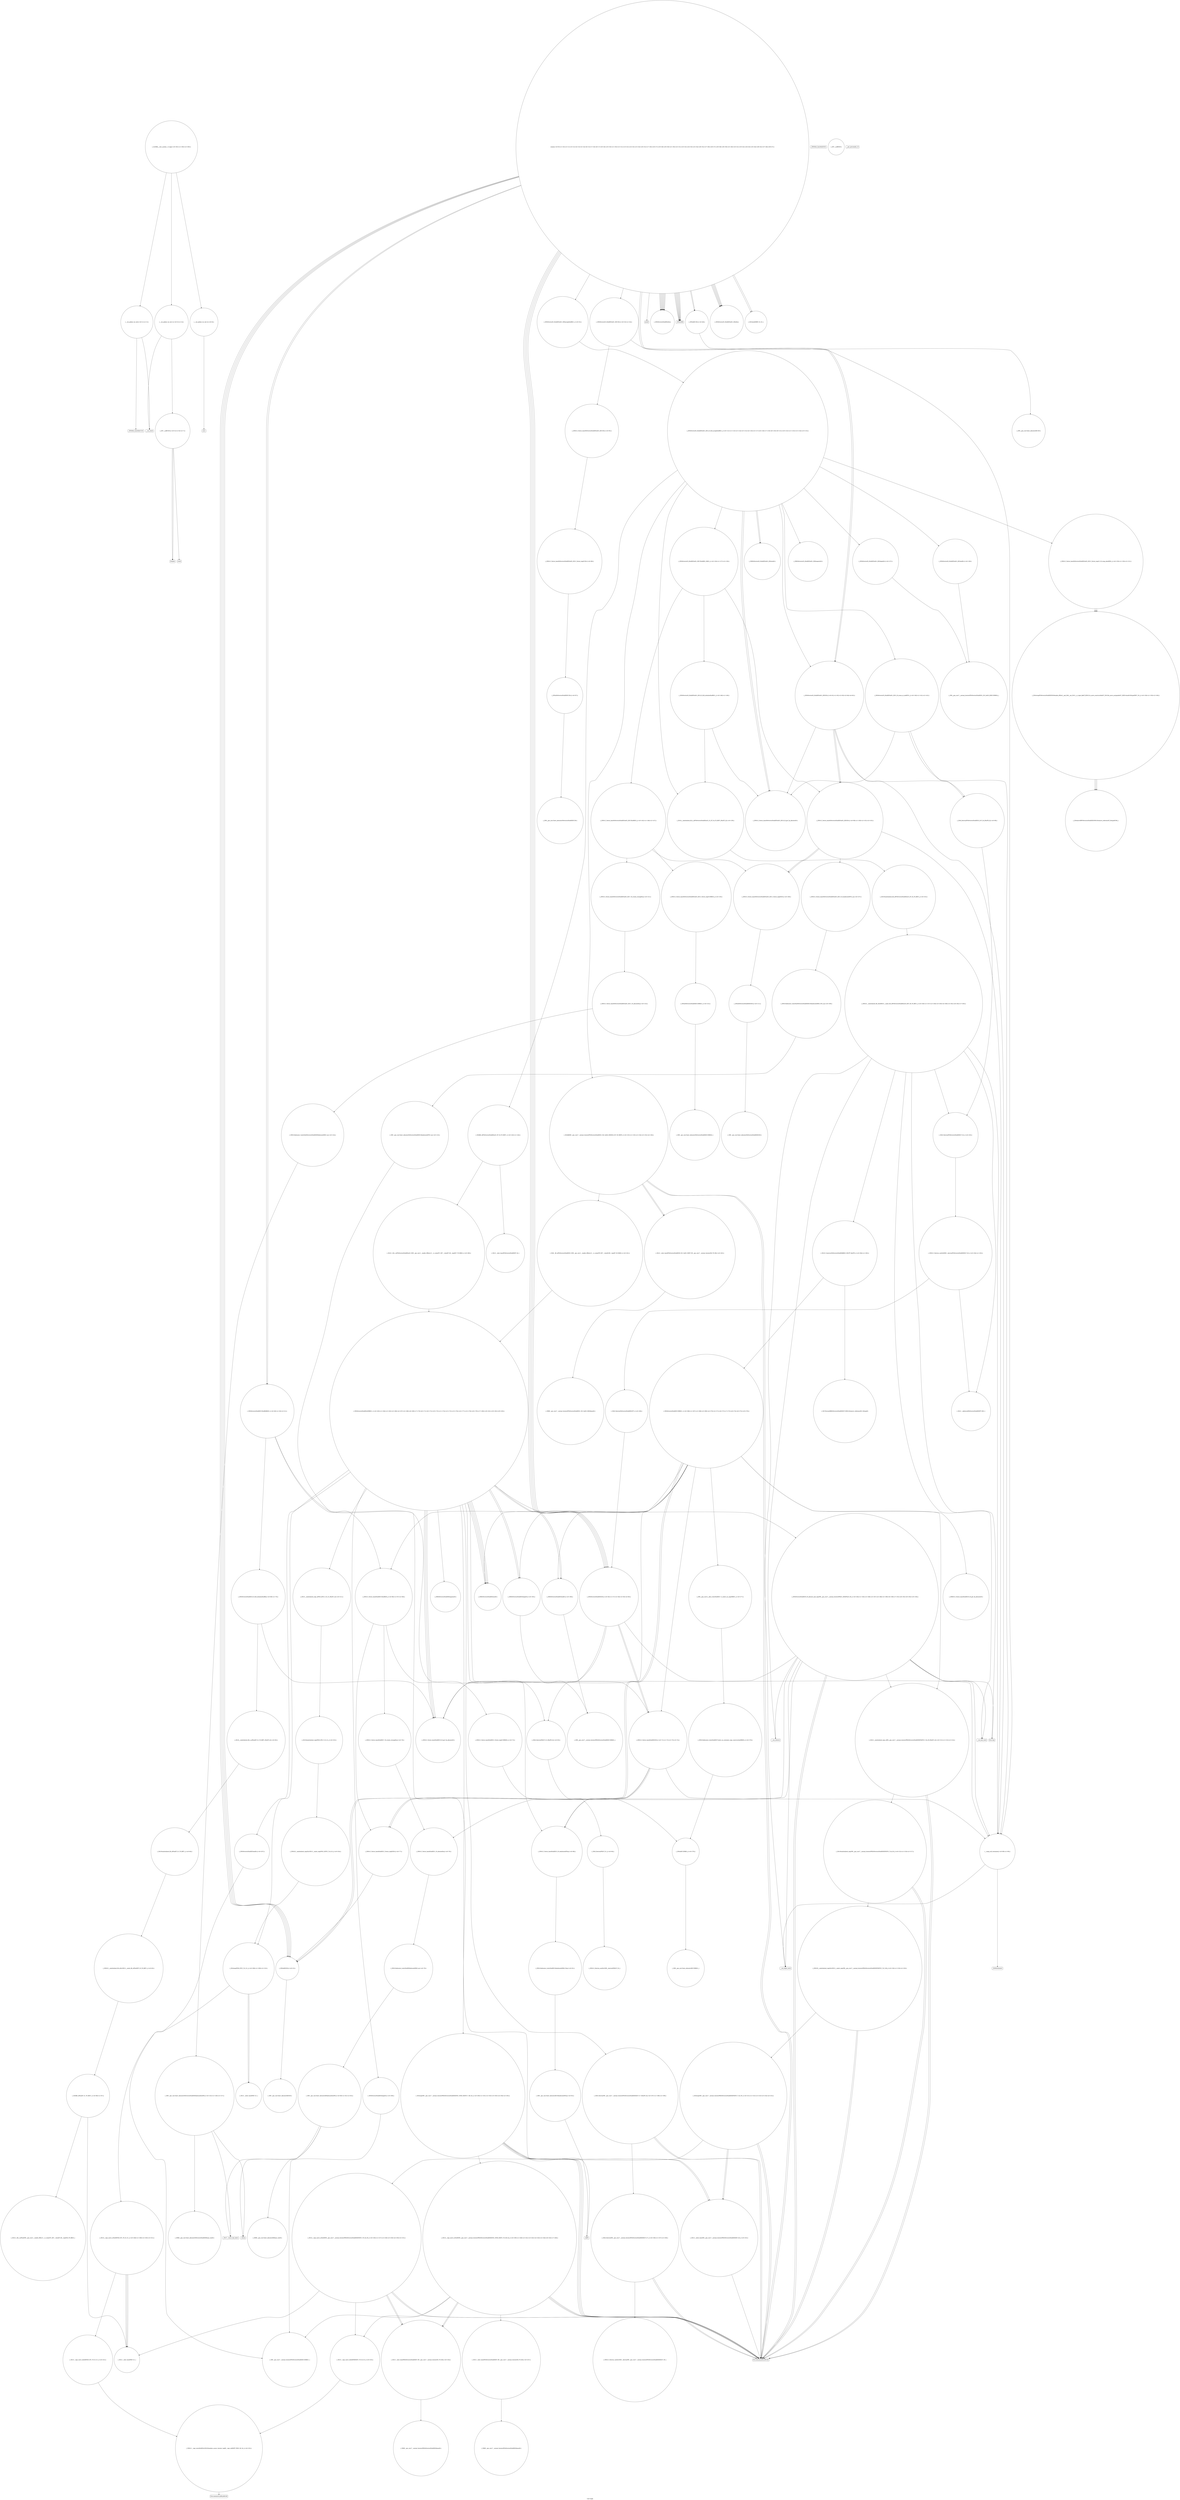 digraph "Call Graph" {
	label="Call Graph";

	Node0x55b15d4ffda0 [shape=record,shape=circle,label="{__cxx_global_var_init|{<s0>1|<s1>2}}"];
	Node0x55b15d4ffda0:s0 -> Node0x55b15d4ffe20[color=black];
	Node0x55b15d4ffda0:s1 -> Node0x55b15d84a110[color=black];
	Node0x55b15d84dcb0 [shape=record,shape=circle,label="{_ZN9__gnu_cxx13new_allocatorISt6vectorIiSaIiEEEC2ERKS4_}"];
	Node0x55b15d84a310 [shape=record,shape=circle,label="{__cxx_global_var_init.2|{<s0>8}}"];
	Node0x55b15d84a310:s0 -> Node0x55b15d84a390[color=black];
	Node0x55b15d84b810 [shape=record,shape=circle,label="{_ZSt8__fill_aIPSt6vectorIiSaIiEES2_EN9__gnu_cxx11__enable_ifIXntsr11__is_scalarIT0_EE7__valueEvE6__typeET_S9_RKS6_|{<s0>161}}"];
	Node0x55b15d84b810:s0 -> Node0x55b15d84b990[color=black];
	Node0x55b15d84a690 [shape=record,shape=circle,label="{_ZNSaIiED2Ev|{<s0>52}}"];
	Node0x55b15d84a690:s0 -> Node0x55b15d84ac90[color=black];
	Node0x55b15d84bb90 [shape=record,shape=circle,label="{_ZNKSt6vectorIiSaIiEE5beginEv|{<s0>195}}"];
	Node0x55b15d84bb90:s0 -> Node0x55b15d84c690[color=black];
	Node0x55b15d84aa10 [shape=record,shape=Mrecord,label="{printf}"];
	Node0x55b15d84bf10 [shape=record,shape=circle,label="{_ZSt22__uninitialized_copy_aIPiS0_iET0_T_S2_S1_RSaIT1_E|{<s0>211}}"];
	Node0x55b15d84bf10:s0 -> Node0x55b15d8503d0[color=black];
	Node0x55b15d84ad90 [shape=record,shape=circle,label="{_ZNSt6vectorIiSaIiEE18_M_fill_initializeEmRKi|{<s0>69|<s1>70}}"];
	Node0x55b15d84ad90:s0 -> Node0x55b15d84b410[color=black];
	Node0x55b15d84ad90:s1 -> Node0x55b15d84b390[color=black];
	Node0x55b15d84c290 [shape=record,shape=circle,label="{_ZSt4copyIN9__gnu_cxx17__normal_iteratorIPKiSt6vectorIiSaIiEEEEPiET0_T_SA_S9_|{<s0>221|<s1>222|<s2>223|<s3>224|<s4>225}}"];
	Node0x55b15d84c290:s0 -> Node0x55b15d84b910[color=black];
	Node0x55b15d84c290:s1 -> Node0x55b15d84c390[color=black];
	Node0x55b15d84c290:s2 -> Node0x55b15d84b910[color=black];
	Node0x55b15d84c290:s3 -> Node0x55b15d84c390[color=black];
	Node0x55b15d84c290:s4 -> Node0x55b15d84c310[color=black];
	Node0x55b15d84b110 [shape=record,shape=circle,label="{_ZNSt16allocator_traitsISaIiEE8allocateERS0_m|{<s0>79}}"];
	Node0x55b15d84b110:s0 -> Node0x55b15d84b190[color=black];
	Node0x55b15d84c610 [shape=record,shape=circle,label="{_ZNK9__gnu_cxx17__normal_iteratorIPKiSt6vectorIiSaIiEEE4baseEv}"];
	Node0x55b15d84b490 [shape=record,shape=circle,label="{_ZSt20uninitialized_fill_nIPimiET_S1_T0_RKT1_|{<s0>84}}"];
	Node0x55b15d84b490:s0 -> Node0x55b15d84b510[color=black];
	Node0x55b15d8501d0 [shape=record,shape=circle,label="{_ZNK9__gnu_cxx17__normal_iteratorIPiSt6vectorIiSaIiEEE4baseEv}"];
	Node0x55b15d84c830 [shape=record,shape=Mrecord,label="{__cxa_begin_catch}"];
	Node0x55b15d850550 [shape=record,shape=circle,label="{_ZN9__gnu_cxx17__normal_iteratorIPSt6vectorIiSaIiEES1_IS3_SaIS3_EEEC2ERKS4_}"];
	Node0x55b15d84cbb0 [shape=record,shape=circle,label="{_ZNSt12_Destroy_auxILb1EE9__destroyIPiEEvT_S3_}"];
	Node0x55b15d8508d0 [shape=record,shape=circle,label="{_ZNKSt12_Vector_baseIiSaIiEE19_M_get_Tp_allocatorEv}"];
	Node0x55b15d84cf30 [shape=record,shape=circle,label="{_ZNSt12_Vector_baseISt6vectorIiSaIiEESaIS2_EED2Ev|{<s0>99|<s1>100|<s2>101|<s3>102}}"];
	Node0x55b15d84cf30:s0 -> Node0x55b15d84d1b0[color=black];
	Node0x55b15d84cf30:s1 -> Node0x55b15d84d230[color=black];
	Node0x55b15d84cf30:s2 -> Node0x55b15d84d230[color=black];
	Node0x55b15d84cf30:s3 -> Node0x55b15d84c7b0[color=black];
	Node0x55b15d84d2b0 [shape=record,shape=circle,label="{_ZNSt16allocator_traitsISaISt6vectorIiSaIiEEEE10deallocateERS3_PS2_m|{<s0>109}}"];
	Node0x55b15d84d2b0:s0 -> Node0x55b15d84d330[color=black];
	Node0x55b15d84d630 [shape=record,shape=circle,label="{_ZNSt12_Vector_baseISt6vectorIiSaIiEESaIS2_EE12_Vector_impl12_M_swap_dataERS5_|{<s0>129|<s1>130|<s2>131}}"];
	Node0x55b15d84d630:s0 -> Node0x55b15d84df30[color=black];
	Node0x55b15d84d630:s1 -> Node0x55b15d84df30[color=black];
	Node0x55b15d84d630:s2 -> Node0x55b15d84df30[color=black];
	Node0x55b15d84d9b0 [shape=record,shape=circle,label="{_ZSt6fill_nIPSt6vectorIiSaIiEEmS2_ET_S4_T0_RKT1_|{<s0>143|<s1>144}}"];
	Node0x55b15d84d9b0:s0 -> Node0x55b15d850ad0[color=black];
	Node0x55b15d84d9b0:s1 -> Node0x55b15d850a50[color=black];
	Node0x55b15d4ffe20 [shape=record,shape=Mrecord,label="{_ZNSt8ios_base4InitC1Ev}"];
	Node0x55b15d84dd30 [shape=record,shape=circle,label="{_ZNSt12_Vector_baseISt6vectorIiSaIiEESaIS2_EE11_M_allocateEm|{<s0>153}}"];
	Node0x55b15d84dd30:s0 -> Node0x55b15d84ddb0[color=black];
	Node0x55b15d84a390 [shape=record,shape=Mrecord,label="{acos}"];
	Node0x55b15d84b890 [shape=record,shape=circle,label="{_ZSt12__niter_baseIPSt6vectorIiSaIiEES0_IS2_SaIS2_EEET_N9__gnu_cxx17__normal_iteratorIS6_T0_EE|{<s0>162}}"];
	Node0x55b15d84b890:s0 -> Node0x55b15d8504d0[color=black];
	Node0x55b15d84a710 [shape=record,shape=circle,label="{_ZNSt6vectorIiSaIiEEixEm}"];
	Node0x55b15d84bc10 [shape=record,shape=circle,label="{_ZNKSt6vectorIiSaIiEE3endEv|{<s0>196}}"];
	Node0x55b15d84bc10:s0 -> Node0x55b15d84c690[color=black];
	Node0x55b15d84aa90 [shape=record,shape=circle,label="{_ZNSt6vectorIS_IiSaIiEESaIS1_EED2Ev|{<s0>61|<s1>62|<s2>63|<s3>64|<s4>65}}"];
	Node0x55b15d84aa90:s0 -> Node0x55b15d84ceb0[color=black];
	Node0x55b15d84aa90:s1 -> Node0x55b15d84ce30[color=black];
	Node0x55b15d84aa90:s2 -> Node0x55b15d84cf30[color=black];
	Node0x55b15d84aa90:s3 -> Node0x55b15d84cf30[color=black];
	Node0x55b15d84aa90:s4 -> Node0x55b15d84c7b0[color=black];
	Node0x55b15d84bf90 [shape=record,shape=circle,label="{_ZSt22__uninitialized_copy_aIN9__gnu_cxx17__normal_iteratorIPKiSt6vectorIiSaIiEEEEPiiET0_T_SA_S9_RSaIT1_E|{<s0>212|<s1>213|<s2>214}}"];
	Node0x55b15d84bf90:s0 -> Node0x55b15d84b910[color=black];
	Node0x55b15d84bf90:s1 -> Node0x55b15d84b910[color=black];
	Node0x55b15d84bf90:s2 -> Node0x55b15d84c190[color=black];
	Node0x55b15d84ae10 [shape=record,shape=circle,label="{_ZNSt12_Vector_baseIiSaIiEED2Ev|{<s0>71|<s1>72|<s2>73|<s3>74}}"];
	Node0x55b15d84ae10:s0 -> Node0x55b15d84b710[color=black];
	Node0x55b15d84ae10:s1 -> Node0x55b15d84af90[color=black];
	Node0x55b15d84ae10:s2 -> Node0x55b15d84af90[color=black];
	Node0x55b15d84ae10:s3 -> Node0x55b15d84c7b0[color=black];
	Node0x55b15d84c310 [shape=record,shape=circle,label="{_ZSt14__copy_move_a2ILb0EN9__gnu_cxx17__normal_iteratorIPKiSt6vectorIiSaIiEEEEPiET1_T0_SA_S9_|{<s0>226|<s1>227|<s2>228|<s3>229|<s4>230|<s5>231}}"];
	Node0x55b15d84c310:s0 -> Node0x55b15d84b910[color=black];
	Node0x55b15d84c310:s1 -> Node0x55b15d84c490[color=black];
	Node0x55b15d84c310:s2 -> Node0x55b15d84b910[color=black];
	Node0x55b15d84c310:s3 -> Node0x55b15d84c490[color=black];
	Node0x55b15d84c310:s4 -> Node0x55b15d84b690[color=black];
	Node0x55b15d84c310:s5 -> Node0x55b15d84c410[color=black];
	Node0x55b15d84b190 [shape=record,shape=circle,label="{_ZN9__gnu_cxx13new_allocatorIiE8allocateEmPKv|{<s0>80|<s1>81|<s2>82}}"];
	Node0x55b15d84b190:s0 -> Node0x55b15d84b210[color=black];
	Node0x55b15d84b190:s1 -> Node0x55b15d84b290[color=black];
	Node0x55b15d84b190:s2 -> Node0x55b15d84b310[color=black];
	Node0x55b15d84c690 [shape=record,shape=circle,label="{_ZN9__gnu_cxx17__normal_iteratorIPKiSt6vectorIiSaIiEEEC2ERKS2_}"];
	Node0x55b15d84b510 [shape=record,shape=circle,label="{_ZNSt22__uninitialized_fill_nILb1EE15__uninit_fill_nIPimiEET_S3_T0_RKT1_|{<s0>85}}"];
	Node0x55b15d84b510:s0 -> Node0x55b15d84b590[color=black];
	Node0x55b15d850250 [shape=record,shape=circle,label="{_ZSt14__copy_move_a2ILb0EPiS0_ET1_T0_S2_S1_|{<s0>248|<s1>249|<s2>250|<s3>251}}"];
	Node0x55b15d850250:s0 -> Node0x55b15d84b690[color=black];
	Node0x55b15d850250:s1 -> Node0x55b15d84b690[color=black];
	Node0x55b15d850250:s2 -> Node0x55b15d84b690[color=black];
	Node0x55b15d850250:s3 -> Node0x55b15d850350[color=black];
	Node0x55b15d84c8b0 [shape=record,shape=Mrecord,label="{_ZSt9terminatev}"];
	Node0x55b15d8505d0 [shape=record,shape=circle,label="{_ZSt20uninitialized_fill_nIPSt6vectorIiSaIiEEmS2_ET_S4_T0_RKT1_|{<s0>255}}"];
	Node0x55b15d8505d0:s0 -> Node0x55b15d850650[color=black];
	Node0x55b15d84cc30 [shape=record,shape=circle,label="{_ZNSt12_Vector_baseISt6vectorIiSaIiEESaIS2_EEC2Ev|{<s0>95}}"];
	Node0x55b15d84cc30:s0 -> Node0x55b15d84ccb0[color=black];
	Node0x55b15d850950 [shape=record,shape=circle,label="{_ZNSt16allocator_traitsISaIiEE37select_on_container_copy_constructionERKS0_|{<s0>278}}"];
	Node0x55b15d850950:s0 -> Node0x55b15d8509d0[color=black];
	Node0x55b15d84cfb0 [shape=record,shape=circle,label="{_ZSt8_DestroyIPSt6vectorIiSaIiEEEvT_S4_|{<s0>103}}"];
	Node0x55b15d84cfb0:s0 -> Node0x55b15d84d030[color=black];
	Node0x55b15d84d330 [shape=record,shape=circle,label="{_ZN9__gnu_cxx13new_allocatorISt6vectorIiSaIiEEE10deallocateEPS3_m|{<s0>110}}"];
	Node0x55b15d84d330:s0 -> Node0x55b15d84ca30[color=black];
	Node0x55b15d84d6b0 [shape=record,shape=circle,label="{_ZNKSt6vectorIS_IiSaIiEESaIS1_EE4sizeEv}"];
	Node0x55b15d84da30 [shape=record,shape=circle,label="{_ZNSt12_Vector_baseISt6vectorIiSaIiEESaIS2_EEC2EmRKS3_|{<s0>145|<s1>146|<s2>147}}"];
	Node0x55b15d84da30:s0 -> Node0x55b15d84db30[color=black];
	Node0x55b15d84da30:s1 -> Node0x55b15d84dbb0[color=black];
	Node0x55b15d84da30:s2 -> Node0x55b15d84d230[color=black];
	Node0x55b15d84a090 [shape=record,shape=Mrecord,label="{_ZNSt8ios_base4InitD1Ev}"];
	Node0x55b15d84ddb0 [shape=record,shape=circle,label="{_ZNSt16allocator_traitsISaISt6vectorIiSaIiEEEE8allocateERS3_m|{<s0>154}}"];
	Node0x55b15d84ddb0:s0 -> Node0x55b15d84de30[color=black];
	Node0x55b15d84a410 [shape=record,shape=circle,label="{main|{<s0>9|<s1>10|<s2>11|<s3>12|<s4>13|<s5>14|<s6>15|<s7>16|<s8>17|<s9>18|<s10>19|<s11>20|<s12>21|<s13>22|<s14>23|<s15>24|<s16>25|<s17>26|<s18>27|<s19>28|<s20>29|<s21>30|<s22>31|<s23>32|<s24>33|<s25>34|<s26>35|<s27>36|<s28>37|<s29>38|<s30>39|<s31>40|<s32>41|<s33>42|<s34>43|<s35>44|<s36>45|<s37>46|<s38>47}}"];
	Node0x55b15d84a410:s0 -> Node0x55b15d84a490[color=black];
	Node0x55b15d84a410:s1 -> Node0x55b15d84a490[color=black];
	Node0x55b15d84a410:s2 -> Node0x55b15d84a490[color=black];
	Node0x55b15d84a410:s3 -> Node0x55b15d84a510[color=black];
	Node0x55b15d84a410:s4 -> Node0x55b15d84a590[color=black];
	Node0x55b15d84a410:s5 -> Node0x55b15d84a690[color=black];
	Node0x55b15d84a410:s6 -> Node0x55b15d84a490[color=black];
	Node0x55b15d84a410:s7 -> Node0x55b15d84a490[color=black];
	Node0x55b15d84a410:s8 -> Node0x55b15d84a710[color=black];
	Node0x55b15d84a410:s9 -> Node0x55b15d84a690[color=black];
	Node0x55b15d84a410:s10 -> Node0x55b15d84a490[color=black];
	Node0x55b15d84a410:s11 -> Node0x55b15d84a490[color=black];
	Node0x55b15d84a410:s12 -> Node0x55b15d84a710[color=black];
	Node0x55b15d84a410:s13 -> Node0x55b15d84a790[color=black];
	Node0x55b15d84a410:s14 -> Node0x55b15d84a510[color=black];
	Node0x55b15d84a410:s15 -> Node0x55b15d84a590[color=black];
	Node0x55b15d84a410:s16 -> Node0x55b15d84a810[color=black];
	Node0x55b15d84a410:s17 -> Node0x55b15d84a890[color=black];
	Node0x55b15d84a410:s18 -> Node0x55b15d84a690[color=black];
	Node0x55b15d84a410:s19 -> Node0x55b15d84a890[color=black];
	Node0x55b15d84a410:s20 -> Node0x55b15d84a690[color=black];
	Node0x55b15d84a410:s21 -> Node0x55b15d84a910[color=black];
	Node0x55b15d84a410:s22 -> Node0x55b15d84a710[color=black];
	Node0x55b15d84a410:s23 -> Node0x55b15d84a710[color=black];
	Node0x55b15d84a410:s24 -> Node0x55b15d84a910[color=black];
	Node0x55b15d84a410:s25 -> Node0x55b15d84a710[color=black];
	Node0x55b15d84a410:s26 -> Node0x55b15d84a910[color=black];
	Node0x55b15d84a410:s27 -> Node0x55b15d84a710[color=black];
	Node0x55b15d84a410:s28 -> Node0x55b15d84a990[color=black];
	Node0x55b15d84a410:s29 -> Node0x55b15d84a910[color=black];
	Node0x55b15d84a410:s30 -> Node0x55b15d84a710[color=black];
	Node0x55b15d84a410:s31 -> Node0x55b15d84a910[color=black];
	Node0x55b15d84a410:s32 -> Node0x55b15d84a710[color=black];
	Node0x55b15d84a410:s33 -> Node0x55b15d84a990[color=black];
	Node0x55b15d84a410:s34 -> Node0x55b15d84aa10[color=black];
	Node0x55b15d84a410:s35 -> Node0x55b15d84aa90[color=black];
	Node0x55b15d84a410:s36 -> Node0x55b15d84a890[color=black];
	Node0x55b15d84a410:s37 -> Node0x55b15d84aa90[color=black];
	Node0x55b15d84a410:s38 -> Node0x55b15d84a890[color=black];
	Node0x55b15d84b910 [shape=record,shape=Mrecord,label="{llvm.memcpy.p0i8.p0i8.i64}"];
	Node0x55b15d84a790 [shape=record,shape=circle,label="{_ZNSt6vectorIS_IiSaIiEESaIS1_EEC2Ev|{<s0>53|<s1>54}}"];
	Node0x55b15d84a790:s0 -> Node0x55b15d84cc30[color=black];
	Node0x55b15d84a790:s1 -> Node0x55b15d84c7b0[color=black];
	Node0x55b15d84bc90 [shape=record,shape=circle,label="{_ZSt8_DestroyIN9__gnu_cxx17__normal_iteratorIPiSt6vectorIiSaIiEEEEiEvT_S7_RSaIT0_E|{<s0>197|<s1>198|<s2>199}}"];
	Node0x55b15d84bc90:s0 -> Node0x55b15d84b910[color=black];
	Node0x55b15d84bc90:s1 -> Node0x55b15d84b910[color=black];
	Node0x55b15d84bc90:s2 -> Node0x55b15d84c710[color=black];
	Node0x55b15d84ab10 [shape=record,shape=Mrecord,label="{freopen}"];
	Node0x55b15d84c010 [shape=record,shape=Mrecord,label="{__cxa_rethrow}"];
	Node0x55b15d84ae90 [shape=record,shape=circle,label="{_ZNSt12_Vector_baseIiSaIiEE12_Vector_implC2ERKS0_|{<s0>75}}"];
	Node0x55b15d84ae90:s0 -> Node0x55b15d8509d0[color=black];
	Node0x55b15d84c390 [shape=record,shape=circle,label="{_ZSt12__miter_baseIN9__gnu_cxx17__normal_iteratorIPKiSt6vectorIiSaIiEEEEET_S8_|{<s0>232}}"];
	Node0x55b15d84c390:s0 -> Node0x55b15d84b910[color=black];
	Node0x55b15d84b210 [shape=record,shape=circle,label="{_ZNK9__gnu_cxx13new_allocatorIiE8max_sizeEv}"];
	Node0x55b15d84c710 [shape=record,shape=circle,label="{_ZSt8_DestroyIN9__gnu_cxx17__normal_iteratorIPiSt6vectorIiSaIiEEEEEvT_S7_|{<s0>236|<s1>237|<s2>238}}"];
	Node0x55b15d84c710:s0 -> Node0x55b15d84b910[color=black];
	Node0x55b15d84c710:s1 -> Node0x55b15d84b910[color=black];
	Node0x55b15d84c710:s2 -> Node0x55b15d84ffd0[color=black];
	Node0x55b15d84b590 [shape=record,shape=circle,label="{_ZSt6fill_nIPimiET_S1_T0_RKT1_|{<s0>86|<s1>87}}"];
	Node0x55b15d84b590:s0 -> Node0x55b15d84b690[color=black];
	Node0x55b15d84b590:s1 -> Node0x55b15d84b610[color=black];
	Node0x55b15d8502d0 [shape=record,shape=circle,label="{_ZSt12__miter_baseIPiET_S1_}"];
	Node0x55b15d84c930 [shape=record,shape=circle,label="{_ZNSt16allocator_traitsISaIiEE10deallocateERS0_Pim|{<s0>91}}"];
	Node0x55b15d84c930:s0 -> Node0x55b15d84c9b0[color=black];
	Node0x55b15d850650 [shape=record,shape=circle,label="{_ZNSt22__uninitialized_fill_nILb0EE15__uninit_fill_nIPSt6vectorIiSaIiEEmS4_EET_S6_T0_RKT1_|{<s0>256|<s1>257|<s2>258|<s3>259|<s4>260|<s5>261|<s6>262|<s7>263}}"];
	Node0x55b15d850650:s0 -> Node0x55b15d84d130[color=black];
	Node0x55b15d850650:s1 -> Node0x55b15d8506d0[color=black];
	Node0x55b15d850650:s2 -> Node0x55b15d84c830[color=black];
	Node0x55b15d850650:s3 -> Node0x55b15d84cfb0[color=black];
	Node0x55b15d850650:s4 -> Node0x55b15d84c010[color=black];
	Node0x55b15d850650:s5 -> Node0x55b15d84c090[color=black];
	Node0x55b15d850650:s6 -> Node0x55b15d84c110[color=black];
	Node0x55b15d850650:s7 -> Node0x55b15d84c7b0[color=black];
	Node0x55b15d84ccb0 [shape=record,shape=circle,label="{_ZNSt12_Vector_baseISt6vectorIiSaIiEESaIS2_EE12_Vector_implC2Ev|{<s0>96}}"];
	Node0x55b15d84ccb0:s0 -> Node0x55b15d84cd30[color=black];
	Node0x55b15d8509d0 [shape=record,shape=circle,label="{_ZNSaIiEC2ERKS_|{<s0>279}}"];
	Node0x55b15d8509d0:s0 -> Node0x55b15d84b010[color=black];
	Node0x55b15d84d030 [shape=record,shape=circle,label="{_ZNSt12_Destroy_auxILb0EE9__destroyIPSt6vectorIiSaIiEEEEvT_S6_|{<s0>104|<s1>105}}"];
	Node0x55b15d84d030:s0 -> Node0x55b15d84d130[color=black];
	Node0x55b15d84d030:s1 -> Node0x55b15d84d0b0[color=black];
	Node0x55b15d84d3b0 [shape=record,shape=circle,label="{_ZNSaISt6vectorIiSaIiEEED2Ev|{<s0>111}}"];
	Node0x55b15d84d3b0:s0 -> Node0x55b15d84d430[color=black];
	Node0x55b15d84d730 [shape=record,shape=circle,label="{_ZSt4fillIN9__gnu_cxx17__normal_iteratorIPSt6vectorIiSaIiEES2_IS4_SaIS4_EEEES4_EvT_S9_RKT0_|{<s0>132|<s1>133|<s2>134|<s3>135|<s4>136}}"];
	Node0x55b15d84d730:s0 -> Node0x55b15d84b910[color=black];
	Node0x55b15d84d730:s1 -> Node0x55b15d84b890[color=black];
	Node0x55b15d84d730:s2 -> Node0x55b15d84b910[color=black];
	Node0x55b15d84d730:s3 -> Node0x55b15d84b890[color=black];
	Node0x55b15d84d730:s4 -> Node0x55b15d84b810[color=black];
	Node0x55b15d84dab0 [shape=record,shape=circle,label="{_ZNSt6vectorIS_IiSaIiEESaIS1_EE18_M_fill_initializeEmRKS1_|{<s0>148|<s1>149}}"];
	Node0x55b15d84dab0:s0 -> Node0x55b15d84ceb0[color=black];
	Node0x55b15d84dab0:s1 -> Node0x55b15d84d8b0[color=black];
	Node0x55b15d84a110 [shape=record,shape=Mrecord,label="{__cxa_atexit}"];
	Node0x55b15d84de30 [shape=record,shape=circle,label="{_ZN9__gnu_cxx13new_allocatorISt6vectorIiSaIiEEE8allocateEmPKv|{<s0>155|<s1>156|<s2>157}}"];
	Node0x55b15d84de30:s0 -> Node0x55b15d84deb0[color=black];
	Node0x55b15d84de30:s1 -> Node0x55b15d84b290[color=black];
	Node0x55b15d84de30:s2 -> Node0x55b15d84b310[color=black];
	Node0x55b15d84a490 [shape=record,shape=Mrecord,label="{_ZNSirsERi}"];
	Node0x55b15d84b990 [shape=record,shape=circle,label="{_ZNSt6vectorIiSaIiEEaSERKS1_|{<s0>163|<s1>164|<s2>165|<s3>166|<s4>167|<s5>168|<s6>169|<s7>170|<s8>171|<s9>172|<s10>173|<s11>174|<s12>175|<s13>176|<s14>177|<s15>178|<s16>179|<s17>180|<s18>181|<s19>182|<s20>183}}"];
	Node0x55b15d84b990:s0 -> Node0x55b15d84ba10[color=black];
	Node0x55b15d84b990:s1 -> Node0x55b15d84ba90[color=black];
	Node0x55b15d84b990:s2 -> Node0x55b15d84bb90[color=black];
	Node0x55b15d84b990:s3 -> Node0x55b15d84bc10[color=black];
	Node0x55b15d84b990:s4 -> Node0x55b15d84bb10[color=black];
	Node0x55b15d84b990:s5 -> Node0x55b15d84b410[color=black];
	Node0x55b15d84b990:s6 -> Node0x55b15d84cab0[color=black];
	Node0x55b15d84b990:s7 -> Node0x55b15d84b710[color=black];
	Node0x55b15d84b990:s8 -> Node0x55b15d84ba10[color=black];
	Node0x55b15d84b990:s9 -> Node0x55b15d84bb90[color=black];
	Node0x55b15d84b990:s10 -> Node0x55b15d84bc10[color=black];
	Node0x55b15d84b990:s11 -> Node0x55b15d84bd90[color=black];
	Node0x55b15d84b990:s12 -> Node0x55b15d84bd10[color=black];
	Node0x55b15d84b990:s13 -> Node0x55b15d84be10[color=black];
	Node0x55b15d84b990:s14 -> Node0x55b15d84b410[color=black];
	Node0x55b15d84b990:s15 -> Node0x55b15d84bc90[color=black];
	Node0x55b15d84b990:s16 -> Node0x55b15d84ba10[color=black];
	Node0x55b15d84b990:s17 -> Node0x55b15d84be90[color=black];
	Node0x55b15d84b990:s18 -> Node0x55b15d84ba10[color=black];
	Node0x55b15d84b990:s19 -> Node0x55b15d84b410[color=black];
	Node0x55b15d84b990:s20 -> Node0x55b15d84bf10[color=black];
	Node0x55b15d84a810 [shape=record,shape=circle,label="{_ZNSt6vectorIS_IiSaIiEESaIS1_EE6assignEmRKS1_|{<s0>55}}"];
	Node0x55b15d84a810:s0 -> Node0x55b15d84d4b0[color=black];
	Node0x55b15d84bd10 [shape=record,shape=circle,label="{_ZSt4copyIN9__gnu_cxx17__normal_iteratorIPKiSt6vectorIiSaIiEEEENS1_IPiS6_EEET0_T_SB_SA_|{<s0>200|<s1>201|<s2>202|<s3>203|<s4>204|<s5>205}}"];
	Node0x55b15d84bd10:s0 -> Node0x55b15d84b910[color=black];
	Node0x55b15d84bd10:s1 -> Node0x55b15d84c390[color=black];
	Node0x55b15d84bd10:s2 -> Node0x55b15d84b910[color=black];
	Node0x55b15d84bd10:s3 -> Node0x55b15d84c390[color=black];
	Node0x55b15d84bd10:s4 -> Node0x55b15d84b910[color=black];
	Node0x55b15d84bd10:s5 -> Node0x55b15d850050[color=black];
	Node0x55b15d84ab90 [shape=record,shape=Mrecord,label="{srand}"];
	Node0x55b15d84c090 [shape=record,shape=Mrecord,label="{__cxa_end_catch}"];
	Node0x55b15d84af10 [shape=record,shape=circle,label="{_ZNSt12_Vector_baseIiSaIiEE17_M_create_storageEm|{<s0>76}}"];
	Node0x55b15d84af10:s0 -> Node0x55b15d84b090[color=black];
	Node0x55b15d84c410 [shape=record,shape=circle,label="{_ZSt13__copy_move_aILb0EPKiPiET1_T0_S4_S3_|{<s0>233}}"];
	Node0x55b15d84c410:s0 -> Node0x55b15d84c510[color=black];
	Node0x55b15d84b290 [shape=record,shape=Mrecord,label="{_ZSt17__throw_bad_allocv}"];
	Node0x55b15d84ffd0 [shape=record,shape=circle,label="{_ZNSt12_Destroy_auxILb1EE9__destroyIN9__gnu_cxx17__normal_iteratorIPiSt6vectorIiSaIiEEEEEEvT_S9_}"];
	Node0x55b15d84b610 [shape=record,shape=circle,label="{_ZSt10__fill_n_aIPimiEN9__gnu_cxx11__enable_ifIXsr11__is_scalarIT1_EE7__valueET_E6__typeES4_T0_RKS3_}"];
	Node0x55b15d850350 [shape=record,shape=circle,label="{_ZSt13__copy_move_aILb0EPiS0_ET1_T0_S2_S1_|{<s0>252}}"];
	Node0x55b15d850350:s0 -> Node0x55b15d84c510[color=black];
	Node0x55b15d84c9b0 [shape=record,shape=circle,label="{_ZN9__gnu_cxx13new_allocatorIiE10deallocateEPim|{<s0>92}}"];
	Node0x55b15d84c9b0:s0 -> Node0x55b15d84ca30[color=black];
	Node0x55b15d8506d0 [shape=record,shape=circle,label="{_ZSt10_ConstructISt6vectorIiSaIiEEJRKS2_EEvPT_DpOT0_|{<s0>264|<s1>265}}"];
	Node0x55b15d8506d0:s0 -> Node0x55b15d850750[color=black];
	Node0x55b15d8506d0:s1 -> Node0x55b15d8507d0[color=black];
	Node0x55b15d84cd30 [shape=record,shape=circle,label="{_ZNSaISt6vectorIiSaIiEEEC2Ev|{<s0>97}}"];
	Node0x55b15d84cd30:s0 -> Node0x55b15d84cdb0[color=black];
	Node0x55b15d850a50 [shape=record,shape=circle,label="{_ZSt10__fill_n_aIPSt6vectorIiSaIiEEmS2_EN9__gnu_cxx11__enable_ifIXntsr11__is_scalarIT1_EE7__valueET_E6__typeES7_T0_RKS6_|{<s0>280}}"];
	Node0x55b15d850a50:s0 -> Node0x55b15d84b990[color=black];
	Node0x55b15d84d0b0 [shape=record,shape=circle,label="{_ZSt8_DestroyISt6vectorIiSaIiEEEvPT_|{<s0>106}}"];
	Node0x55b15d84d0b0:s0 -> Node0x55b15d84a890[color=black];
	Node0x55b15d84d430 [shape=record,shape=circle,label="{_ZN9__gnu_cxx13new_allocatorISt6vectorIiSaIiEEED2Ev}"];
	Node0x55b15d84d7b0 [shape=record,shape=circle,label="{_ZNSt6vectorIS_IiSaIiEESaIS1_EE5beginEv|{<s0>137}}"];
	Node0x55b15d84d7b0:s0 -> Node0x55b15d850550[color=black];
	Node0x55b15d84db30 [shape=record,shape=circle,label="{_ZNSt12_Vector_baseISt6vectorIiSaIiEESaIS2_EE12_Vector_implC2ERKS3_|{<s0>150}}"];
	Node0x55b15d84db30:s0 -> Node0x55b15d84dc30[color=black];
	Node0x55b15d84a190 [shape=record,shape=circle,label="{__cxx_global_var_init.1|{<s0>3|<s1>4}}"];
	Node0x55b15d84a190:s0 -> Node0x55b15d84a210[color=black];
	Node0x55b15d84a190:s1 -> Node0x55b15d84a110[color=black];
	Node0x55b15d84deb0 [shape=record,shape=circle,label="{_ZNK9__gnu_cxx13new_allocatorISt6vectorIiSaIiEEE8max_sizeEv}"];
	Node0x55b15d84a510 [shape=record,shape=circle,label="{_ZNSaIiEC2Ev|{<s0>48}}"];
	Node0x55b15d84a510:s0 -> Node0x55b15d84ac10[color=black];
	Node0x55b15d84ba10 [shape=record,shape=circle,label="{_ZNKSt6vectorIiSaIiEE4sizeEv}"];
	Node0x55b15d84a890 [shape=record,shape=circle,label="{_ZNSt6vectorIiSaIiEED2Ev|{<s0>56|<s1>57|<s2>58|<s3>59|<s4>60}}"];
	Node0x55b15d84a890:s0 -> Node0x55b15d84b410[color=black];
	Node0x55b15d84a890:s1 -> Node0x55b15d84cab0[color=black];
	Node0x55b15d84a890:s2 -> Node0x55b15d84ae10[color=black];
	Node0x55b15d84a890:s3 -> Node0x55b15d84ae10[color=black];
	Node0x55b15d84a890:s4 -> Node0x55b15d84c7b0[color=black];
	Node0x55b15d84bd90 [shape=record,shape=circle,label="{_ZNSt6vectorIiSaIiEE5beginEv|{<s0>206}}"];
	Node0x55b15d84bd90:s0 -> Node0x55b15d850150[color=black];
	Node0x55b15d84ac10 [shape=record,shape=circle,label="{_ZN9__gnu_cxx13new_allocatorIiEC2Ev}"];
	Node0x55b15d84c110 [shape=record,shape=Mrecord,label="{llvm.trap}"];
	Node0x55b15d84af90 [shape=record,shape=circle,label="{_ZNSt12_Vector_baseIiSaIiEE12_Vector_implD2Ev|{<s0>77}}"];
	Node0x55b15d84af90:s0 -> Node0x55b15d84a690[color=black];
	Node0x55b15d84c490 [shape=record,shape=circle,label="{_ZSt12__niter_baseIPKiSt6vectorIiSaIiEEET_N9__gnu_cxx17__normal_iteratorIS5_T0_EE|{<s0>234}}"];
	Node0x55b15d84c490:s0 -> Node0x55b15d84c610[color=black];
	Node0x55b15d84b310 [shape=record,shape=Mrecord,label="{_Znwm}"];
	Node0x55b15d850050 [shape=record,shape=circle,label="{_ZSt14__copy_move_a2ILb0EN9__gnu_cxx17__normal_iteratorIPKiSt6vectorIiSaIiEEEENS1_IPiS6_EEET1_T0_SB_SA_|{<s0>239|<s1>240|<s2>241|<s3>242|<s4>243|<s5>244|<s6>245|<s7>246}}"];
	Node0x55b15d850050:s0 -> Node0x55b15d84b910[color=black];
	Node0x55b15d850050:s1 -> Node0x55b15d84c490[color=black];
	Node0x55b15d850050:s2 -> Node0x55b15d84b910[color=black];
	Node0x55b15d850050:s3 -> Node0x55b15d84c490[color=black];
	Node0x55b15d850050:s4 -> Node0x55b15d84b910[color=black];
	Node0x55b15d850050:s5 -> Node0x55b15d8500d0[color=black];
	Node0x55b15d850050:s6 -> Node0x55b15d84c410[color=black];
	Node0x55b15d850050:s7 -> Node0x55b15d850150[color=black];
	Node0x55b15d84b690 [shape=record,shape=circle,label="{_ZSt12__niter_baseIPiET_S1_}"];
	Node0x55b15d8503d0 [shape=record,shape=circle,label="{_ZSt18uninitialized_copyIPiS0_ET0_T_S2_S1_|{<s0>253}}"];
	Node0x55b15d8503d0:s0 -> Node0x55b15d850450[color=black];
	Node0x55b15d84ca30 [shape=record,shape=Mrecord,label="{_ZdlPv}"];
	Node0x55b15d850750 [shape=record,shape=circle,label="{_ZSt7forwardIRKSt6vectorIiSaIiEEEOT_RNSt16remove_referenceIS5_E4typeE}"];
	Node0x55b15d84cdb0 [shape=record,shape=circle,label="{_ZN9__gnu_cxx13new_allocatorISt6vectorIiSaIiEEEC2Ev}"];
	Node0x55b15d850ad0 [shape=record,shape=circle,label="{_ZSt12__niter_baseIPSt6vectorIiSaIiEEET_S4_}"];
	Node0x55b15d84d130 [shape=record,shape=circle,label="{_ZSt11__addressofISt6vectorIiSaIiEEEPT_RS3_}"];
	Node0x55b15d84d4b0 [shape=record,shape=circle,label="{_ZNSt6vectorIS_IiSaIiEESaIS1_EE14_M_fill_assignEmRKS1_|{<s0>112|<s1>113|<s2>114|<s3>115|<s4>116|<s5>117|<s6>118|<s7>119|<s8>120|<s9>121|<s10>122|<s11>123|<s12>124|<s13>125}}"];
	Node0x55b15d84d4b0:s0 -> Node0x55b15d84d530[color=black];
	Node0x55b15d84d4b0:s1 -> Node0x55b15d84ceb0[color=black];
	Node0x55b15d84d4b0:s2 -> Node0x55b15d84d5b0[color=black];
	Node0x55b15d84d4b0:s3 -> Node0x55b15d84d630[color=black];
	Node0x55b15d84d4b0:s4 -> Node0x55b15d84aa90[color=black];
	Node0x55b15d84d4b0:s5 -> Node0x55b15d84d6b0[color=black];
	Node0x55b15d84d4b0:s6 -> Node0x55b15d84d7b0[color=black];
	Node0x55b15d84d4b0:s7 -> Node0x55b15d84d830[color=black];
	Node0x55b15d84d4b0:s8 -> Node0x55b15d84d730[color=black];
	Node0x55b15d84d4b0:s9 -> Node0x55b15d84d6b0[color=black];
	Node0x55b15d84d4b0:s10 -> Node0x55b15d84ceb0[color=black];
	Node0x55b15d84d4b0:s11 -> Node0x55b15d84d8b0[color=black];
	Node0x55b15d84d4b0:s12 -> Node0x55b15d84d9b0[color=black];
	Node0x55b15d84d4b0:s13 -> Node0x55b15d84d930[color=black];
	Node0x55b15d84d830 [shape=record,shape=circle,label="{_ZNSt6vectorIS_IiSaIiEESaIS1_EE3endEv|{<s0>138}}"];
	Node0x55b15d84d830:s0 -> Node0x55b15d850550[color=black];
	Node0x55b15d84dbb0 [shape=record,shape=circle,label="{_ZNSt12_Vector_baseISt6vectorIiSaIiEESaIS2_EE17_M_create_storageEm|{<s0>151}}"];
	Node0x55b15d84dbb0:s0 -> Node0x55b15d84dd30[color=black];
	Node0x55b15d84a210 [shape=record,shape=circle,label="{_ZN7__isoffC2Ev|{<s0>5|<s1>6|<s2>7}}"];
	Node0x55b15d84a210:s0 -> Node0x55b15d84ab10[color=black];
	Node0x55b15d84a210:s1 -> Node0x55b15d84ab10[color=black];
	Node0x55b15d84a210:s2 -> Node0x55b15d84ab90[color=black];
	Node0x55b15d84df30 [shape=record,shape=circle,label="{_ZSt4swapIPSt6vectorIiSaIiEEENSt9enable_ifIXsr6__and_ISt6__not_ISt15__is_tuple_likeIT_EESt21is_move_constructibleIS7_ESt18is_move_assignableIS7_EEE5valueEvE4typeERS7_SG_|{<s0>158|<s1>159|<s2>160}}"];
	Node0x55b15d84df30:s0 -> Node0x55b15d84b790[color=black];
	Node0x55b15d84df30:s1 -> Node0x55b15d84b790[color=black];
	Node0x55b15d84df30:s2 -> Node0x55b15d84b790[color=black];
	Node0x55b15d84a590 [shape=record,shape=circle,label="{_ZNSt6vectorIiSaIiEEC2EmRKiRKS0_|{<s0>49|<s1>50|<s2>51}}"];
	Node0x55b15d84a590:s0 -> Node0x55b15d84ad10[color=black];
	Node0x55b15d84a590:s1 -> Node0x55b15d84ad90[color=black];
	Node0x55b15d84a590:s2 -> Node0x55b15d84ae10[color=black];
	Node0x55b15d84ba90 [shape=record,shape=circle,label="{_ZNKSt6vectorIiSaIiEE8capacityEv}"];
	Node0x55b15d84a910 [shape=record,shape=circle,label="{_ZNSt6vectorIS_IiSaIiEESaIS1_EEixEm}"];
	Node0x55b15d84be10 [shape=record,shape=circle,label="{_ZNSt6vectorIiSaIiEE3endEv|{<s0>207}}"];
	Node0x55b15d84be10:s0 -> Node0x55b15d850150[color=black];
	Node0x55b15d84ac90 [shape=record,shape=circle,label="{_ZN9__gnu_cxx13new_allocatorIiED2Ev}"];
	Node0x55b15d84c190 [shape=record,shape=circle,label="{_ZSt18uninitialized_copyIN9__gnu_cxx17__normal_iteratorIPKiSt6vectorIiSaIiEEEEPiET0_T_SA_S9_|{<s0>215|<s1>216|<s2>217}}"];
	Node0x55b15d84c190:s0 -> Node0x55b15d84b910[color=black];
	Node0x55b15d84c190:s1 -> Node0x55b15d84b910[color=black];
	Node0x55b15d84c190:s2 -> Node0x55b15d84c210[color=black];
	Node0x55b15d84b010 [shape=record,shape=circle,label="{_ZN9__gnu_cxx13new_allocatorIiEC2ERKS1_}"];
	Node0x55b15d84c510 [shape=record,shape=circle,label="{_ZNSt11__copy_moveILb0ELb1ESt26random_access_iterator_tagE8__copy_mIiEEPT_PKS3_S6_S4_|{<s0>235}}"];
	Node0x55b15d84c510:s0 -> Node0x55b15d84c590[color=black];
	Node0x55b15d84b390 [shape=record,shape=circle,label="{_ZSt24__uninitialized_fill_n_aIPimiiET_S1_T0_RKT1_RSaIT2_E|{<s0>83}}"];
	Node0x55b15d84b390:s0 -> Node0x55b15d84b490[color=black];
	Node0x55b15d8500d0 [shape=record,shape=circle,label="{_ZSt12__niter_baseIPiSt6vectorIiSaIiEEET_N9__gnu_cxx17__normal_iteratorIS4_T0_EE|{<s0>247}}"];
	Node0x55b15d8500d0:s0 -> Node0x55b15d8501d0[color=black];
	Node0x55b15d84b710 [shape=record,shape=circle,label="{_ZNSt12_Vector_baseIiSaIiEE13_M_deallocateEPim|{<s0>88}}"];
	Node0x55b15d84b710:s0 -> Node0x55b15d84c930[color=black];
	Node0x55b15d850450 [shape=record,shape=circle,label="{_ZNSt20__uninitialized_copyILb1EE13__uninit_copyIPiS2_EET0_T_S4_S3_|{<s0>254}}"];
	Node0x55b15d850450:s0 -> Node0x55b15d84be90[color=black];
	Node0x55b15d84cab0 [shape=record,shape=circle,label="{_ZSt8_DestroyIPiiEvT_S1_RSaIT0_E|{<s0>93}}"];
	Node0x55b15d84cab0:s0 -> Node0x55b15d84cb30[color=black];
	Node0x55b15d8507d0 [shape=record,shape=circle,label="{_ZNSt6vectorIiSaIiEEC2ERKS1_|{<s0>266|<s1>267|<s2>268|<s3>269|<s4>270|<s5>271|<s6>272|<s7>273|<s8>274|<s9>275|<s10>276}}"];
	Node0x55b15d8507d0:s0 -> Node0x55b15d84ba10[color=black];
	Node0x55b15d8507d0:s1 -> Node0x55b15d8508d0[color=black];
	Node0x55b15d8507d0:s2 -> Node0x55b15d850850[color=black];
	Node0x55b15d8507d0:s3 -> Node0x55b15d84ad10[color=black];
	Node0x55b15d8507d0:s4 -> Node0x55b15d84a690[color=black];
	Node0x55b15d8507d0:s5 -> Node0x55b15d84bb90[color=black];
	Node0x55b15d8507d0:s6 -> Node0x55b15d84bc10[color=black];
	Node0x55b15d8507d0:s7 -> Node0x55b15d84b410[color=black];
	Node0x55b15d8507d0:s8 -> Node0x55b15d84bf90[color=black];
	Node0x55b15d8507d0:s9 -> Node0x55b15d84a690[color=black];
	Node0x55b15d8507d0:s10 -> Node0x55b15d84ae10[color=black];
	Node0x55b15d84ce30 [shape=record,shape=circle,label="{_ZSt8_DestroyIPSt6vectorIiSaIiEES2_EvT_S4_RSaIT0_E|{<s0>98}}"];
	Node0x55b15d84ce30:s0 -> Node0x55b15d84cfb0[color=black];
	Node0x55b15d850b50 [shape=record,shape=circle,label="{_GLOBAL__sub_I_josdas_1_0.cpp|{<s0>281|<s1>282|<s2>283}}"];
	Node0x55b15d850b50:s0 -> Node0x55b15d4ffda0[color=black];
	Node0x55b15d850b50:s1 -> Node0x55b15d84a190[color=black];
	Node0x55b15d850b50:s2 -> Node0x55b15d84a310[color=black];
	Node0x55b15d84d1b0 [shape=record,shape=circle,label="{_ZNSt12_Vector_baseISt6vectorIiSaIiEESaIS2_EE13_M_deallocateEPS2_m|{<s0>107}}"];
	Node0x55b15d84d1b0:s0 -> Node0x55b15d84d2b0[color=black];
	Node0x55b15d84d530 [shape=record,shape=circle,label="{_ZNKSt6vectorIS_IiSaIiEESaIS1_EE8capacityEv}"];
	Node0x55b15d84d8b0 [shape=record,shape=circle,label="{_ZSt24__uninitialized_fill_n_aIPSt6vectorIiSaIiEEmS2_S2_ET_S4_T0_RKT1_RSaIT2_E|{<s0>139}}"];
	Node0x55b15d84d8b0:s0 -> Node0x55b15d8505d0[color=black];
	Node0x55b15d84dc30 [shape=record,shape=circle,label="{_ZNSaISt6vectorIiSaIiEEEC2ERKS2_|{<s0>152}}"];
	Node0x55b15d84dc30:s0 -> Node0x55b15d84dcb0[color=black];
	Node0x55b15d84a290 [shape=record,shape=circle,label="{_ZN7__isoffD2Ev}"];
	Node0x55b15d84b790 [shape=record,shape=circle,label="{_ZSt4moveIRPSt6vectorIiSaIiEEEONSt16remove_referenceIT_E4typeEOS6_}"];
	Node0x55b15d84a610 [shape=record,shape=Mrecord,label="{__gxx_personality_v0}"];
	Node0x55b15d84bb10 [shape=record,shape=circle,label="{_ZNSt6vectorIiSaIiEE20_M_allocate_and_copyIN9__gnu_cxx17__normal_iteratorIPKiS1_EEEEPimT_S9_|{<s0>184|<s1>185|<s2>186|<s3>187|<s4>188|<s5>189|<s6>190|<s7>191|<s8>192|<s9>193|<s10>194}}"];
	Node0x55b15d84bb10:s0 -> Node0x55b15d84b090[color=black];
	Node0x55b15d84bb10:s1 -> Node0x55b15d84b910[color=black];
	Node0x55b15d84bb10:s2 -> Node0x55b15d84b910[color=black];
	Node0x55b15d84bb10:s3 -> Node0x55b15d84b410[color=black];
	Node0x55b15d84bb10:s4 -> Node0x55b15d84bf90[color=black];
	Node0x55b15d84bb10:s5 -> Node0x55b15d84c830[color=black];
	Node0x55b15d84bb10:s6 -> Node0x55b15d84b710[color=black];
	Node0x55b15d84bb10:s7 -> Node0x55b15d84c010[color=black];
	Node0x55b15d84bb10:s8 -> Node0x55b15d84c090[color=black];
	Node0x55b15d84bb10:s9 -> Node0x55b15d84c110[color=black];
	Node0x55b15d84bb10:s10 -> Node0x55b15d84c7b0[color=black];
	Node0x55b15d84a990 [shape=record,shape=circle,label="{_ZSt3minIiERKT_S2_S2_}"];
	Node0x55b15d84be90 [shape=record,shape=circle,label="{_ZSt4copyIPiS0_ET0_T_S2_S1_|{<s0>208|<s1>209|<s2>210}}"];
	Node0x55b15d84be90:s0 -> Node0x55b15d8502d0[color=black];
	Node0x55b15d84be90:s1 -> Node0x55b15d8502d0[color=black];
	Node0x55b15d84be90:s2 -> Node0x55b15d850250[color=black];
	Node0x55b15d84ad10 [shape=record,shape=circle,label="{_ZNSt12_Vector_baseIiSaIiEEC2EmRKS0_|{<s0>66|<s1>67|<s2>68}}"];
	Node0x55b15d84ad10:s0 -> Node0x55b15d84ae90[color=black];
	Node0x55b15d84ad10:s1 -> Node0x55b15d84af10[color=black];
	Node0x55b15d84ad10:s2 -> Node0x55b15d84af90[color=black];
	Node0x55b15d84c210 [shape=record,shape=circle,label="{_ZNSt20__uninitialized_copyILb1EE13__uninit_copyIN9__gnu_cxx17__normal_iteratorIPKiSt6vectorIiSaIiEEEEPiEET0_T_SC_SB_|{<s0>218|<s1>219|<s2>220}}"];
	Node0x55b15d84c210:s0 -> Node0x55b15d84b910[color=black];
	Node0x55b15d84c210:s1 -> Node0x55b15d84b910[color=black];
	Node0x55b15d84c210:s2 -> Node0x55b15d84c290[color=black];
	Node0x55b15d84b090 [shape=record,shape=circle,label="{_ZNSt12_Vector_baseIiSaIiEE11_M_allocateEm|{<s0>78}}"];
	Node0x55b15d84b090:s0 -> Node0x55b15d84b110[color=black];
	Node0x55b15d84c590 [shape=record,shape=Mrecord,label="{llvm.memmove.p0i8.p0i8.i64}"];
	Node0x55b15d84b410 [shape=record,shape=circle,label="{_ZNSt12_Vector_baseIiSaIiEE19_M_get_Tp_allocatorEv}"];
	Node0x55b15d850150 [shape=record,shape=circle,label="{_ZN9__gnu_cxx17__normal_iteratorIPiSt6vectorIiSaIiEEEC2ERKS1_}"];
	Node0x55b15d84c7b0 [shape=record,shape=circle,label="{__clang_call_terminate|{<s0>89|<s1>90}}"];
	Node0x55b15d84c7b0:s0 -> Node0x55b15d84c830[color=black];
	Node0x55b15d84c7b0:s1 -> Node0x55b15d84c8b0[color=black];
	Node0x55b15d8504d0 [shape=record,shape=circle,label="{_ZNK9__gnu_cxx17__normal_iteratorIPSt6vectorIiSaIiEES1_IS3_SaIS3_EEE4baseEv}"];
	Node0x55b15d84cb30 [shape=record,shape=circle,label="{_ZSt8_DestroyIPiEvT_S1_|{<s0>94}}"];
	Node0x55b15d84cb30:s0 -> Node0x55b15d84cbb0[color=black];
	Node0x55b15d850850 [shape=record,shape=circle,label="{_ZN9__gnu_cxx14__alloc_traitsISaIiEE17_S_select_on_copyERKS1_|{<s0>277}}"];
	Node0x55b15d850850:s0 -> Node0x55b15d850950[color=black];
	Node0x55b15d84ceb0 [shape=record,shape=circle,label="{_ZNSt12_Vector_baseISt6vectorIiSaIiEESaIS2_EE19_M_get_Tp_allocatorEv}"];
	Node0x55b15d84d230 [shape=record,shape=circle,label="{_ZNSt12_Vector_baseISt6vectorIiSaIiEESaIS2_EE12_Vector_implD2Ev|{<s0>108}}"];
	Node0x55b15d84d230:s0 -> Node0x55b15d84d3b0[color=black];
	Node0x55b15d84d5b0 [shape=record,shape=circle,label="{_ZNSt6vectorIS_IiSaIiEESaIS1_EEC2EmRKS1_RKS2_|{<s0>126|<s1>127|<s2>128}}"];
	Node0x55b15d84d5b0:s0 -> Node0x55b15d84da30[color=black];
	Node0x55b15d84d5b0:s1 -> Node0x55b15d84dab0[color=black];
	Node0x55b15d84d5b0:s2 -> Node0x55b15d84cf30[color=black];
	Node0x55b15d84d930 [shape=record,shape=circle,label="{_ZNSt6vectorIS_IiSaIiEESaIS1_EE15_M_erase_at_endEPS1_|{<s0>140|<s1>141|<s2>142}}"];
	Node0x55b15d84d930:s0 -> Node0x55b15d84ceb0[color=black];
	Node0x55b15d84d930:s1 -> Node0x55b15d84ce30[color=black];
	Node0x55b15d84d930:s2 -> Node0x55b15d84c7b0[color=black];
}
